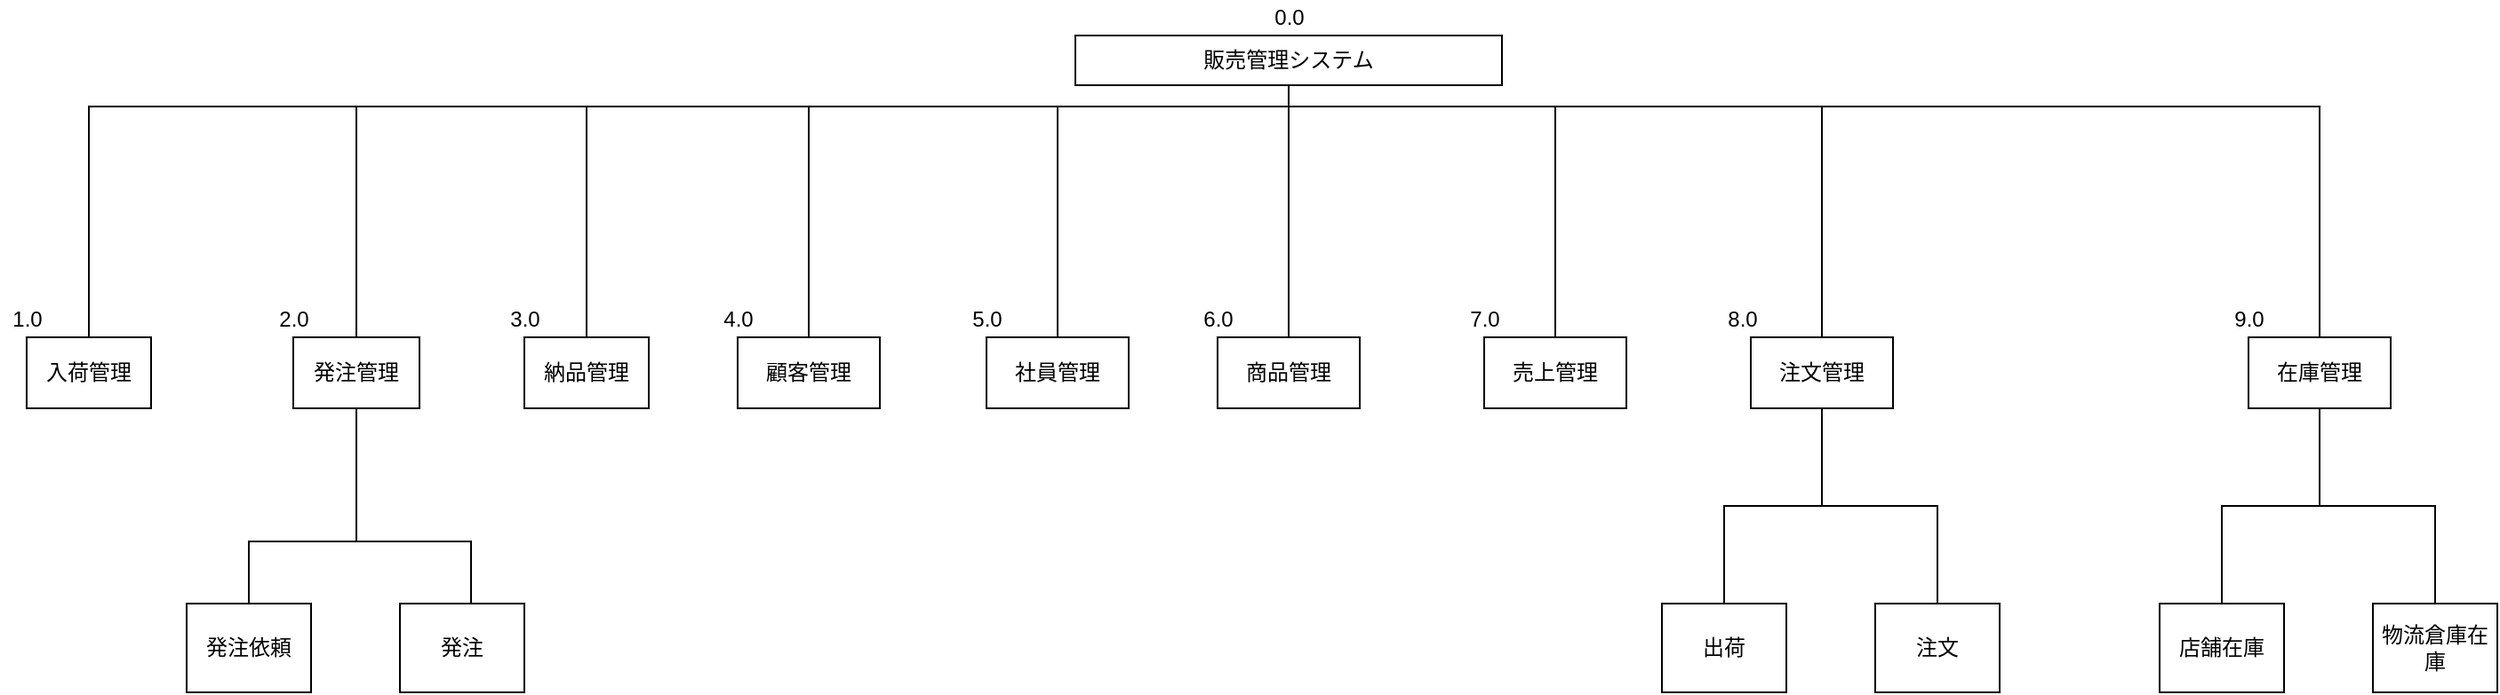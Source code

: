 <mxfile version="12.1.0" type="device" pages="1"><diagram id="Rpr5EpsdDqIRGeiXGNMf" name="Page-1"><mxGraphModel dx="1681" dy="497" grid="1" gridSize="10" guides="1" tooltips="1" connect="1" arrows="1" fold="1" page="1" pageScale="1" pageWidth="827" pageHeight="1169" math="0" shadow="0"><root><mxCell id="0"/><mxCell id="1" parent="0"/><mxCell id="Oud9wAePMmvxnU-KrhnY-12" value="商品管理" style="rounded=0;whiteSpace=wrap;html=1;" parent="1" vertex="1"><mxGeometry x="360" y="240" width="80" height="40" as="geometry"/></mxCell><mxCell id="Oud9wAePMmvxnU-KrhnY-24" value="" style="endArrow=none;html=1;exitX=0.5;exitY=0;exitDx=0;exitDy=0;" parent="1" source="Oud9wAePMmvxnU-KrhnY-12" target="Oud9wAePMmvxnU-KrhnY-27" edge="1"><mxGeometry width="50" height="50" relative="1" as="geometry"><mxPoint x="350" y="240" as="sourcePoint"/><mxPoint x="400" y="100" as="targetPoint"/></mxGeometry></mxCell><mxCell id="Oud9wAePMmvxnU-KrhnY-27" value="販売管理システム" style="rounded=0;whiteSpace=wrap;html=1;" parent="1" vertex="1"><mxGeometry x="280" y="70" width="240" height="28" as="geometry"/></mxCell><mxCell id="Oud9wAePMmvxnU-KrhnY-30" value="" style="endArrow=none;html=1;" parent="1" edge="1"><mxGeometry width="50" height="50" relative="1" as="geometry"><mxPoint x="550" y="240" as="sourcePoint"/><mxPoint x="550" y="110" as="targetPoint"/><Array as="points"/></mxGeometry></mxCell><mxCell id="Oud9wAePMmvxnU-KrhnY-31" value="社員管理" style="whiteSpace=wrap;html=1;align=center;verticalAlign=middle;container=1;recursiveResize=0;treeFolding=1;treeMoving=1;rounded=0;" parent="1" vertex="1"><mxGeometry x="230" y="240" width="80" height="40" as="geometry"/></mxCell><mxCell id="Oud9wAePMmvxnU-KrhnY-32" value="" style="edgeStyle=elbowEdgeStyle;elbow=vertical;startArrow=none;endArrow=none;rounded=0;" parent="1" target="Oud9wAePMmvxnU-KrhnY-31" edge="1"><mxGeometry relative="1" as="geometry"><mxPoint x="270" y="110" as="sourcePoint"/></mxGeometry></mxCell><mxCell id="Oud9wAePMmvxnU-KrhnY-33" value="売上管理" style="rounded=0;whiteSpace=wrap;html=1;" parent="1" vertex="1"><mxGeometry x="510" y="240" width="80" height="40" as="geometry"/></mxCell><mxCell id="Oud9wAePMmvxnU-KrhnY-34" value="在庫管理" style="whiteSpace=wrap;html=1;align=center;verticalAlign=middle;container=1;recursiveResize=0;treeFolding=1;treeMoving=1;rounded=0;" parent="1" vertex="1"><mxGeometry x="940" y="240" width="80" height="40" as="geometry"/></mxCell><mxCell id="Oud9wAePMmvxnU-KrhnY-35" value="" style="edgeStyle=elbowEdgeStyle;elbow=vertical;startArrow=none;endArrow=none;rounded=0;" parent="1" target="Oud9wAePMmvxnU-KrhnY-34" edge="1"><mxGeometry relative="1" as="geometry"><mxPoint x="670" y="110" as="sourcePoint"/><Array as="points"><mxPoint x="820" y="110"/><mxPoint x="940" y="110"/><mxPoint x="720" y="110"/><mxPoint x="830" y="110"/></Array></mxGeometry></mxCell><mxCell id="Oud9wAePMmvxnU-KrhnY-42" value="顧客管理" style="whiteSpace=wrap;html=1;align=center;verticalAlign=middle;container=1;recursiveResize=0;treeFolding=1;treeMoving=1;rounded=0;" parent="1" vertex="1"><mxGeometry x="90" y="240" width="80" height="40" as="geometry"/></mxCell><mxCell id="Oud9wAePMmvxnU-KrhnY-43" value="" style="edgeStyle=elbowEdgeStyle;elbow=vertical;startArrow=none;endArrow=none;rounded=0;" parent="1" target="Oud9wAePMmvxnU-KrhnY-42" edge="1"><mxGeometry relative="1" as="geometry"><mxPoint x="130" y="110" as="sourcePoint"/></mxGeometry></mxCell><mxCell id="Oud9wAePMmvxnU-KrhnY-44" value="" style="endArrow=none;html=1;" parent="1" edge="1"><mxGeometry width="50" height="50" relative="1" as="geometry"><mxPoint x="130" y="110" as="sourcePoint"/><mxPoint x="400" y="110" as="targetPoint"/><Array as="points"/></mxGeometry></mxCell><mxCell id="Oud9wAePMmvxnU-KrhnY-45" value="" style="endArrow=none;html=1;" parent="1" edge="1"><mxGeometry width="50" height="50" relative="1" as="geometry"><mxPoint x="400" y="110" as="sourcePoint"/><mxPoint x="680" y="110" as="targetPoint"/></mxGeometry></mxCell><mxCell id="Oud9wAePMmvxnU-KrhnY-46" value="注文管理" style="whiteSpace=wrap;html=1;align=center;verticalAlign=middle;container=1;recursiveResize=0;treeFolding=1;treeMoving=1;rounded=0;" parent="1" vertex="1"><mxGeometry x="660" y="240" width="80" height="40" as="geometry"/></mxCell><mxCell id="Oud9wAePMmvxnU-KrhnY-47" value="" style="edgeStyle=elbowEdgeStyle;elbow=vertical;startArrow=none;endArrow=none;rounded=0;" parent="1" target="Oud9wAePMmvxnU-KrhnY-46" edge="1"><mxGeometry relative="1" as="geometry"><mxPoint x="700" y="110" as="sourcePoint"/></mxGeometry></mxCell><mxCell id="NVKkaFjuP2a9Hn45tGX1-1" value="&lt;font style=&quot;vertical-align: inherit&quot;&gt;&lt;font style=&quot;vertical-align: inherit&quot;&gt;発注管理&lt;/font&gt;&lt;/font&gt;" style="whiteSpace=wrap;html=1;align=center;verticalAlign=middle;container=1;recursiveResize=0;treeFolding=1;treeMoving=1;" parent="1" vertex="1"><mxGeometry x="-160" y="240" width="71" height="40" as="geometry"/></mxCell><mxCell id="NVKkaFjuP2a9Hn45tGX1-2" value="" style="edgeStyle=elbowEdgeStyle;elbow=vertical;startArrow=none;endArrow=none;rounded=0;" parent="1" target="NVKkaFjuP2a9Hn45tGX1-1" edge="1"><mxGeometry relative="1" as="geometry"><mxPoint x="10" y="110" as="sourcePoint"/><Array as="points"><mxPoint x="-164" y="110"/></Array></mxGeometry></mxCell><mxCell id="NVKkaFjuP2a9Hn45tGX1-3" value="納品管理" style="whiteSpace=wrap;html=1;align=center;verticalAlign=middle;container=1;recursiveResize=0;treeFolding=1;treeMoving=1;" parent="1" vertex="1"><mxGeometry x="-30" y="240" width="70" height="40" as="geometry"/></mxCell><mxCell id="NVKkaFjuP2a9Hn45tGX1-4" value="" style="edgeStyle=elbowEdgeStyle;elbow=vertical;startArrow=none;endArrow=none;rounded=0;" parent="1" edge="1"><mxGeometry relative="1" as="geometry"><mxPoint x="130" y="110" as="sourcePoint"/><mxPoint x="5" y="240" as="targetPoint"/><Array as="points"><mxPoint x="5" y="110"/></Array></mxGeometry></mxCell><mxCell id="NVKkaFjuP2a9Hn45tGX1-5" value="入荷管理" style="whiteSpace=wrap;html=1;align=center;verticalAlign=middle;container=1;recursiveResize=0;treeFolding=1;treeMoving=1;" parent="1" vertex="1"><mxGeometry x="-310" y="240" width="70" height="40" as="geometry"/></mxCell><mxCell id="NVKkaFjuP2a9Hn45tGX1-6" value="" style="edgeStyle=elbowEdgeStyle;elbow=vertical;startArrow=none;endArrow=none;rounded=0;" parent="1" target="NVKkaFjuP2a9Hn45tGX1-5" edge="1"><mxGeometry relative="1" as="geometry"><mxPoint x="-100" y="110" as="sourcePoint"/><Array as="points"><mxPoint x="-130" y="110"/><mxPoint x="-190" y="110"/><mxPoint x="-405" y="110"/></Array></mxGeometry></mxCell><mxCell id="NVKkaFjuP2a9Hn45tGX1-17" value="" style="edgeStyle=orthogonalEdgeStyle;startArrow=none;endArrow=none;rounded=0;targetPortConstraint=eastwest;sourcePortConstraint=northsouth;" parent="1" target="NVKkaFjuP2a9Hn45tGX1-19" edge="1"><mxGeometry relative="1" as="geometry"><mxPoint x="-124.5" y="280" as="sourcePoint"/><Array as="points"><mxPoint x="-124" y="355"/></Array></mxGeometry></mxCell><mxCell id="NVKkaFjuP2a9Hn45tGX1-18" value="" style="edgeStyle=orthogonalEdgeStyle;startArrow=none;endArrow=none;rounded=0;targetPortConstraint=eastwest;sourcePortConstraint=northsouth;entryX=0;entryY=0.5;entryDx=0;entryDy=0;" parent="1" target="NVKkaFjuP2a9Hn45tGX1-20" edge="1"><mxGeometry relative="1" as="geometry"><mxPoint x="-124.5" y="280" as="sourcePoint"/><mxPoint x="-124" y="320" as="targetPoint"/><Array as="points"><mxPoint x="-124" y="355"/><mxPoint x="-60" y="355"/><mxPoint x="-60" y="415"/></Array></mxGeometry></mxCell><mxCell id="NVKkaFjuP2a9Hn45tGX1-19" value="発注依頼" style="whiteSpace=wrap;html=1;align=center;verticalAlign=middle;container=1;recursiveResize=0;treeFolding=1;treeMoving=1;" parent="1" vertex="1"><mxGeometry x="-220" y="390" width="70" height="50" as="geometry"/></mxCell><mxCell id="NVKkaFjuP2a9Hn45tGX1-20" value="発注" style="whiteSpace=wrap;html=1;align=center;verticalAlign=middle;container=1;recursiveResize=0;treeFolding=1;treeMoving=1;" parent="1" vertex="1"><mxGeometry x="-100" y="390" width="70" height="50" as="geometry"/></mxCell><mxCell id="NVKkaFjuP2a9Hn45tGX1-21" value="注文" style="whiteSpace=wrap;html=1;align=center;verticalAlign=middle;container=1;recursiveResize=0;treeFolding=1;treeMoving=1;" parent="1" vertex="1"><mxGeometry x="730" y="390" width="70" height="50" as="geometry"/></mxCell><mxCell id="NVKkaFjuP2a9Hn45tGX1-22" value="" style="edgeStyle=elbowEdgeStyle;elbow=vertical;startArrow=none;endArrow=none;rounded=0;" parent="1" target="NVKkaFjuP2a9Hn45tGX1-21" edge="1"><mxGeometry relative="1" as="geometry"><mxPoint x="700" y="280" as="sourcePoint"/><Array as="points"/></mxGeometry></mxCell><mxCell id="NVKkaFjuP2a9Hn45tGX1-23" value="出荷" style="whiteSpace=wrap;html=1;align=center;verticalAlign=middle;container=1;recursiveResize=0;treeFolding=1;treeMoving=1;" parent="1" vertex="1"><mxGeometry x="610" y="390" width="70" height="50" as="geometry"/></mxCell><mxCell id="NVKkaFjuP2a9Hn45tGX1-24" value="" style="edgeStyle=elbowEdgeStyle;elbow=vertical;startArrow=none;endArrow=none;rounded=0;exitX=0.5;exitY=1;exitDx=0;exitDy=0;" parent="1" source="Oud9wAePMmvxnU-KrhnY-46" target="NVKkaFjuP2a9Hn45tGX1-23" edge="1"><mxGeometry relative="1" as="geometry"><mxPoint x="550" y="290" as="sourcePoint"/><Array as="points"><mxPoint x="645" y="335"/></Array></mxGeometry></mxCell><mxCell id="ynsJK8dDCWN6mgA5AoEU-1" value="" style="edgeStyle=elbowEdgeStyle;elbow=vertical;startArrow=none;endArrow=none;rounded=0;" parent="1" edge="1"><mxGeometry relative="1" as="geometry"><mxPoint x="980" y="280" as="sourcePoint"/><Array as="points"/><mxPoint x="1045" y="390" as="targetPoint"/></mxGeometry></mxCell><mxCell id="ynsJK8dDCWN6mgA5AoEU-2" value="" style="edgeStyle=elbowEdgeStyle;elbow=vertical;startArrow=none;endArrow=none;rounded=0;exitX=0.5;exitY=1;exitDx=0;exitDy=0;" parent="1" edge="1"><mxGeometry relative="1" as="geometry"><mxPoint x="980" y="280" as="sourcePoint"/><Array as="points"/><mxPoint x="925" y="390" as="targetPoint"/></mxGeometry></mxCell><mxCell id="ynsJK8dDCWN6mgA5AoEU-3" value="物流倉庫在庫" style="whiteSpace=wrap;html=1;align=center;verticalAlign=middle;container=1;recursiveResize=0;treeFolding=1;treeMoving=1;" parent="1" vertex="1"><mxGeometry x="1010" y="390" width="70" height="50" as="geometry"/></mxCell><mxCell id="ynsJK8dDCWN6mgA5AoEU-4" value="店舗在庫" style="whiteSpace=wrap;html=1;align=center;verticalAlign=middle;container=1;recursiveResize=0;treeFolding=1;treeMoving=1;" parent="1" vertex="1"><mxGeometry x="890" y="390" width="70" height="50" as="geometry"/></mxCell><mxCell id="c7EbrDJCnCrlbktXXrA_-1" value="1.0" style="text;html=1;resizable=0;autosize=1;align=center;verticalAlign=middle;points=[];fillColor=none;strokeColor=none;rounded=0;" vertex="1" parent="1"><mxGeometry x="-325" y="220" width="30" height="20" as="geometry"/></mxCell><mxCell id="c7EbrDJCnCrlbktXXrA_-2" value="0.0" style="text;html=1;resizable=0;autosize=1;align=center;verticalAlign=middle;points=[];fillColor=none;strokeColor=none;rounded=0;" vertex="1" parent="1"><mxGeometry x="385" y="50" width="30" height="20" as="geometry"/></mxCell><mxCell id="c7EbrDJCnCrlbktXXrA_-3" value="2.0" style="text;html=1;resizable=0;autosize=1;align=center;verticalAlign=middle;points=[];fillColor=none;strokeColor=none;rounded=0;" vertex="1" parent="1"><mxGeometry x="-175" y="220" width="30" height="20" as="geometry"/></mxCell><mxCell id="c7EbrDJCnCrlbktXXrA_-4" value="3.0" style="text;html=1;resizable=0;autosize=1;align=center;verticalAlign=middle;points=[];fillColor=none;strokeColor=none;rounded=0;" vertex="1" parent="1"><mxGeometry x="-45" y="220" width="30" height="20" as="geometry"/></mxCell><mxCell id="c7EbrDJCnCrlbktXXrA_-5" value="4.0" style="text;html=1;resizable=0;autosize=1;align=center;verticalAlign=middle;points=[];fillColor=none;strokeColor=none;rounded=0;" vertex="1" parent="1"><mxGeometry x="75" y="220" width="30" height="20" as="geometry"/></mxCell><mxCell id="c7EbrDJCnCrlbktXXrA_-6" value="5.0" style="text;html=1;resizable=0;autosize=1;align=center;verticalAlign=middle;points=[];fillColor=none;strokeColor=none;rounded=0;" vertex="1" parent="1"><mxGeometry x="215" y="220" width="30" height="20" as="geometry"/></mxCell><mxCell id="c7EbrDJCnCrlbktXXrA_-7" value="6.0" style="text;html=1;resizable=0;autosize=1;align=center;verticalAlign=middle;points=[];fillColor=none;strokeColor=none;rounded=0;" vertex="1" parent="1"><mxGeometry x="345" y="220" width="30" height="20" as="geometry"/></mxCell><mxCell id="c7EbrDJCnCrlbktXXrA_-8" value="7.0" style="text;html=1;resizable=0;autosize=1;align=center;verticalAlign=middle;points=[];fillColor=none;strokeColor=none;rounded=0;" vertex="1" parent="1"><mxGeometry x="495" y="220" width="30" height="20" as="geometry"/></mxCell><mxCell id="c7EbrDJCnCrlbktXXrA_-9" value="8.0" style="text;html=1;resizable=0;autosize=1;align=center;verticalAlign=middle;points=[];fillColor=none;strokeColor=none;rounded=0;" vertex="1" parent="1"><mxGeometry x="640" y="220" width="30" height="20" as="geometry"/></mxCell><mxCell id="c7EbrDJCnCrlbktXXrA_-10" value="9.0" style="text;html=1;resizable=0;autosize=1;align=center;verticalAlign=middle;points=[];fillColor=none;strokeColor=none;rounded=0;" vertex="1" parent="1"><mxGeometry x="925" y="220" width="30" height="20" as="geometry"/></mxCell></root></mxGraphModel></diagram></mxfile>
